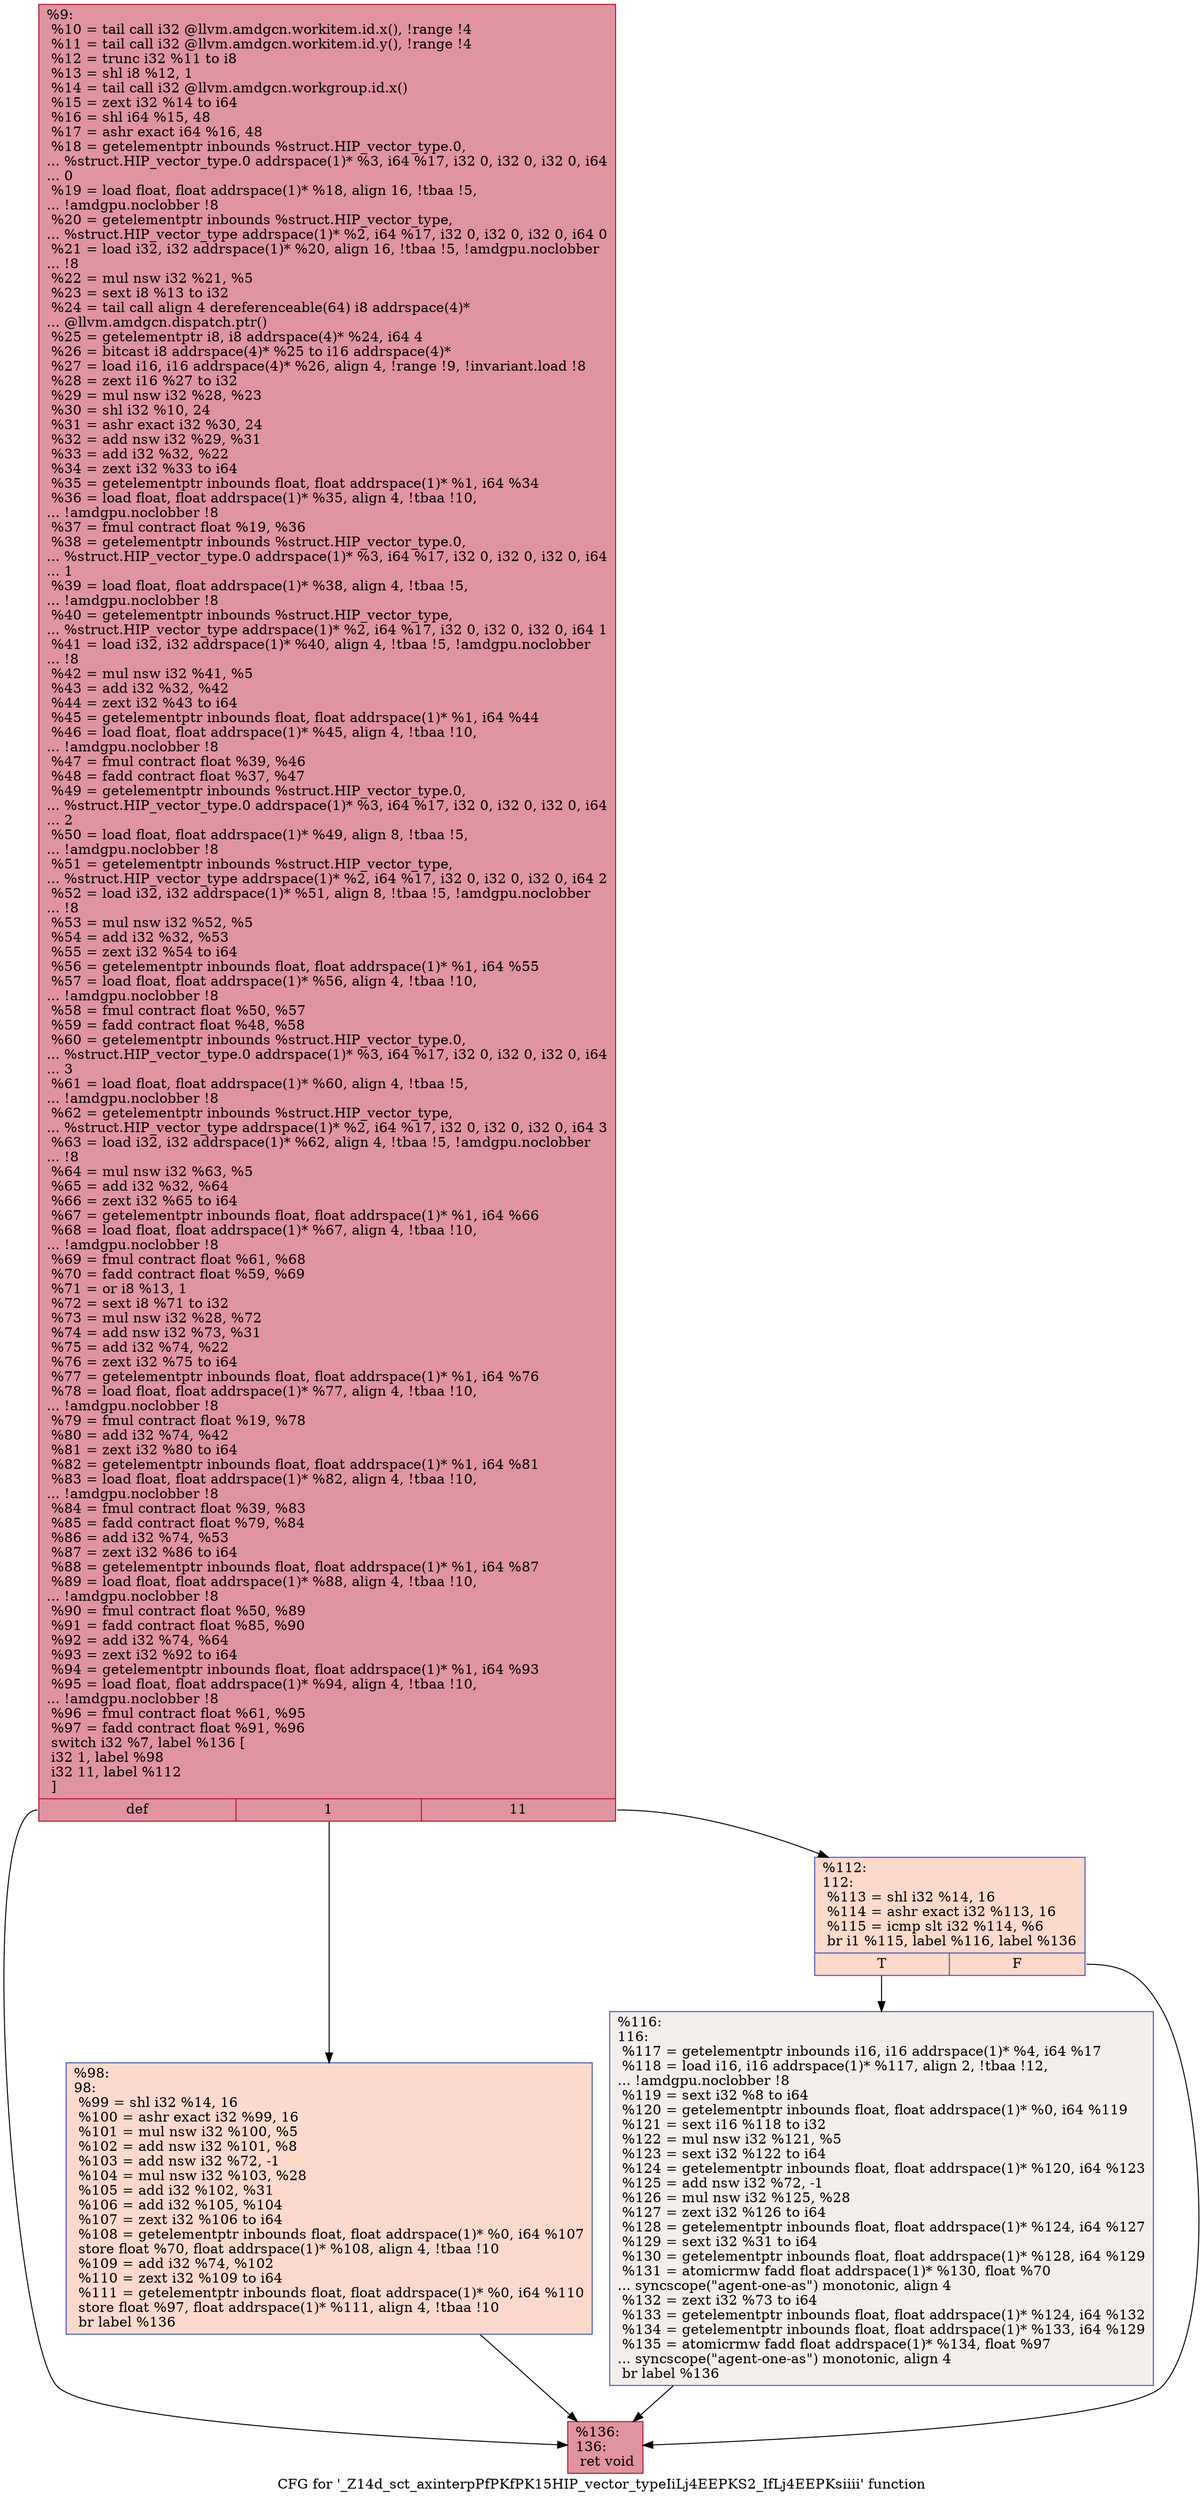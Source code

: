 digraph "CFG for '_Z14d_sct_axinterpPfPKfPK15HIP_vector_typeIiLj4EEPKS2_IfLj4EEPKsiiii' function" {
	label="CFG for '_Z14d_sct_axinterpPfPKfPK15HIP_vector_typeIiLj4EEPKS2_IfLj4EEPKsiiii' function";

	Node0x5282aa0 [shape=record,color="#b70d28ff", style=filled, fillcolor="#b70d2870",label="{%9:\l  %10 = tail call i32 @llvm.amdgcn.workitem.id.x(), !range !4\l  %11 = tail call i32 @llvm.amdgcn.workitem.id.y(), !range !4\l  %12 = trunc i32 %11 to i8\l  %13 = shl i8 %12, 1\l  %14 = tail call i32 @llvm.amdgcn.workgroup.id.x()\l  %15 = zext i32 %14 to i64\l  %16 = shl i64 %15, 48\l  %17 = ashr exact i64 %16, 48\l  %18 = getelementptr inbounds %struct.HIP_vector_type.0,\l... %struct.HIP_vector_type.0 addrspace(1)* %3, i64 %17, i32 0, i32 0, i32 0, i64\l... 0\l  %19 = load float, float addrspace(1)* %18, align 16, !tbaa !5,\l... !amdgpu.noclobber !8\l  %20 = getelementptr inbounds %struct.HIP_vector_type,\l... %struct.HIP_vector_type addrspace(1)* %2, i64 %17, i32 0, i32 0, i32 0, i64 0\l  %21 = load i32, i32 addrspace(1)* %20, align 16, !tbaa !5, !amdgpu.noclobber\l... !8\l  %22 = mul nsw i32 %21, %5\l  %23 = sext i8 %13 to i32\l  %24 = tail call align 4 dereferenceable(64) i8 addrspace(4)*\l... @llvm.amdgcn.dispatch.ptr()\l  %25 = getelementptr i8, i8 addrspace(4)* %24, i64 4\l  %26 = bitcast i8 addrspace(4)* %25 to i16 addrspace(4)*\l  %27 = load i16, i16 addrspace(4)* %26, align 4, !range !9, !invariant.load !8\l  %28 = zext i16 %27 to i32\l  %29 = mul nsw i32 %28, %23\l  %30 = shl i32 %10, 24\l  %31 = ashr exact i32 %30, 24\l  %32 = add nsw i32 %29, %31\l  %33 = add i32 %32, %22\l  %34 = zext i32 %33 to i64\l  %35 = getelementptr inbounds float, float addrspace(1)* %1, i64 %34\l  %36 = load float, float addrspace(1)* %35, align 4, !tbaa !10,\l... !amdgpu.noclobber !8\l  %37 = fmul contract float %19, %36\l  %38 = getelementptr inbounds %struct.HIP_vector_type.0,\l... %struct.HIP_vector_type.0 addrspace(1)* %3, i64 %17, i32 0, i32 0, i32 0, i64\l... 1\l  %39 = load float, float addrspace(1)* %38, align 4, !tbaa !5,\l... !amdgpu.noclobber !8\l  %40 = getelementptr inbounds %struct.HIP_vector_type,\l... %struct.HIP_vector_type addrspace(1)* %2, i64 %17, i32 0, i32 0, i32 0, i64 1\l  %41 = load i32, i32 addrspace(1)* %40, align 4, !tbaa !5, !amdgpu.noclobber\l... !8\l  %42 = mul nsw i32 %41, %5\l  %43 = add i32 %32, %42\l  %44 = zext i32 %43 to i64\l  %45 = getelementptr inbounds float, float addrspace(1)* %1, i64 %44\l  %46 = load float, float addrspace(1)* %45, align 4, !tbaa !10,\l... !amdgpu.noclobber !8\l  %47 = fmul contract float %39, %46\l  %48 = fadd contract float %37, %47\l  %49 = getelementptr inbounds %struct.HIP_vector_type.0,\l... %struct.HIP_vector_type.0 addrspace(1)* %3, i64 %17, i32 0, i32 0, i32 0, i64\l... 2\l  %50 = load float, float addrspace(1)* %49, align 8, !tbaa !5,\l... !amdgpu.noclobber !8\l  %51 = getelementptr inbounds %struct.HIP_vector_type,\l... %struct.HIP_vector_type addrspace(1)* %2, i64 %17, i32 0, i32 0, i32 0, i64 2\l  %52 = load i32, i32 addrspace(1)* %51, align 8, !tbaa !5, !amdgpu.noclobber\l... !8\l  %53 = mul nsw i32 %52, %5\l  %54 = add i32 %32, %53\l  %55 = zext i32 %54 to i64\l  %56 = getelementptr inbounds float, float addrspace(1)* %1, i64 %55\l  %57 = load float, float addrspace(1)* %56, align 4, !tbaa !10,\l... !amdgpu.noclobber !8\l  %58 = fmul contract float %50, %57\l  %59 = fadd contract float %48, %58\l  %60 = getelementptr inbounds %struct.HIP_vector_type.0,\l... %struct.HIP_vector_type.0 addrspace(1)* %3, i64 %17, i32 0, i32 0, i32 0, i64\l... 3\l  %61 = load float, float addrspace(1)* %60, align 4, !tbaa !5,\l... !amdgpu.noclobber !8\l  %62 = getelementptr inbounds %struct.HIP_vector_type,\l... %struct.HIP_vector_type addrspace(1)* %2, i64 %17, i32 0, i32 0, i32 0, i64 3\l  %63 = load i32, i32 addrspace(1)* %62, align 4, !tbaa !5, !amdgpu.noclobber\l... !8\l  %64 = mul nsw i32 %63, %5\l  %65 = add i32 %32, %64\l  %66 = zext i32 %65 to i64\l  %67 = getelementptr inbounds float, float addrspace(1)* %1, i64 %66\l  %68 = load float, float addrspace(1)* %67, align 4, !tbaa !10,\l... !amdgpu.noclobber !8\l  %69 = fmul contract float %61, %68\l  %70 = fadd contract float %59, %69\l  %71 = or i8 %13, 1\l  %72 = sext i8 %71 to i32\l  %73 = mul nsw i32 %28, %72\l  %74 = add nsw i32 %73, %31\l  %75 = add i32 %74, %22\l  %76 = zext i32 %75 to i64\l  %77 = getelementptr inbounds float, float addrspace(1)* %1, i64 %76\l  %78 = load float, float addrspace(1)* %77, align 4, !tbaa !10,\l... !amdgpu.noclobber !8\l  %79 = fmul contract float %19, %78\l  %80 = add i32 %74, %42\l  %81 = zext i32 %80 to i64\l  %82 = getelementptr inbounds float, float addrspace(1)* %1, i64 %81\l  %83 = load float, float addrspace(1)* %82, align 4, !tbaa !10,\l... !amdgpu.noclobber !8\l  %84 = fmul contract float %39, %83\l  %85 = fadd contract float %79, %84\l  %86 = add i32 %74, %53\l  %87 = zext i32 %86 to i64\l  %88 = getelementptr inbounds float, float addrspace(1)* %1, i64 %87\l  %89 = load float, float addrspace(1)* %88, align 4, !tbaa !10,\l... !amdgpu.noclobber !8\l  %90 = fmul contract float %50, %89\l  %91 = fadd contract float %85, %90\l  %92 = add i32 %74, %64\l  %93 = zext i32 %92 to i64\l  %94 = getelementptr inbounds float, float addrspace(1)* %1, i64 %93\l  %95 = load float, float addrspace(1)* %94, align 4, !tbaa !10,\l... !amdgpu.noclobber !8\l  %96 = fmul contract float %61, %95\l  %97 = fadd contract float %91, %96\l  switch i32 %7, label %136 [\l    i32 1, label %98\l    i32 11, label %112\l  ]\l|{<s0>def|<s1>1|<s2>11}}"];
	Node0x5282aa0:s0 -> Node0x528a7a0;
	Node0x5282aa0:s1 -> Node0x528a830;
	Node0x5282aa0:s2 -> Node0x528a8f0;
	Node0x528a830 [shape=record,color="#3d50c3ff", style=filled, fillcolor="#f7ac8e70",label="{%98:\l98:                                               \l  %99 = shl i32 %14, 16\l  %100 = ashr exact i32 %99, 16\l  %101 = mul nsw i32 %100, %5\l  %102 = add nsw i32 %101, %8\l  %103 = add nsw i32 %72, -1\l  %104 = mul nsw i32 %103, %28\l  %105 = add i32 %102, %31\l  %106 = add i32 %105, %104\l  %107 = zext i32 %106 to i64\l  %108 = getelementptr inbounds float, float addrspace(1)* %0, i64 %107\l  store float %70, float addrspace(1)* %108, align 4, !tbaa !10\l  %109 = add i32 %74, %102\l  %110 = zext i32 %109 to i64\l  %111 = getelementptr inbounds float, float addrspace(1)* %0, i64 %110\l  store float %97, float addrspace(1)* %111, align 4, !tbaa !10\l  br label %136\l}"];
	Node0x528a830 -> Node0x528a7a0;
	Node0x528a8f0 [shape=record,color="#3d50c3ff", style=filled, fillcolor="#f7a88970",label="{%112:\l112:                                              \l  %113 = shl i32 %14, 16\l  %114 = ashr exact i32 %113, 16\l  %115 = icmp slt i32 %114, %6\l  br i1 %115, label %116, label %136\l|{<s0>T|<s1>F}}"];
	Node0x528a8f0:s0 -> Node0x528b5a0;
	Node0x528a8f0:s1 -> Node0x528a7a0;
	Node0x528b5a0 [shape=record,color="#3d50c3ff", style=filled, fillcolor="#e5d8d170",label="{%116:\l116:                                              \l  %117 = getelementptr inbounds i16, i16 addrspace(1)* %4, i64 %17\l  %118 = load i16, i16 addrspace(1)* %117, align 2, !tbaa !12,\l... !amdgpu.noclobber !8\l  %119 = sext i32 %8 to i64\l  %120 = getelementptr inbounds float, float addrspace(1)* %0, i64 %119\l  %121 = sext i16 %118 to i32\l  %122 = mul nsw i32 %121, %5\l  %123 = sext i32 %122 to i64\l  %124 = getelementptr inbounds float, float addrspace(1)* %120, i64 %123\l  %125 = add nsw i32 %72, -1\l  %126 = mul nsw i32 %125, %28\l  %127 = zext i32 %126 to i64\l  %128 = getelementptr inbounds float, float addrspace(1)* %124, i64 %127\l  %129 = sext i32 %31 to i64\l  %130 = getelementptr inbounds float, float addrspace(1)* %128, i64 %129\l  %131 = atomicrmw fadd float addrspace(1)* %130, float %70\l... syncscope(\"agent-one-as\") monotonic, align 4\l  %132 = zext i32 %73 to i64\l  %133 = getelementptr inbounds float, float addrspace(1)* %124, i64 %132\l  %134 = getelementptr inbounds float, float addrspace(1)* %133, i64 %129\l  %135 = atomicrmw fadd float addrspace(1)* %134, float %97\l... syncscope(\"agent-one-as\") monotonic, align 4\l  br label %136\l}"];
	Node0x528b5a0 -> Node0x528a7a0;
	Node0x528a7a0 [shape=record,color="#b70d28ff", style=filled, fillcolor="#b70d2870",label="{%136:\l136:                                              \l  ret void\l}"];
}
